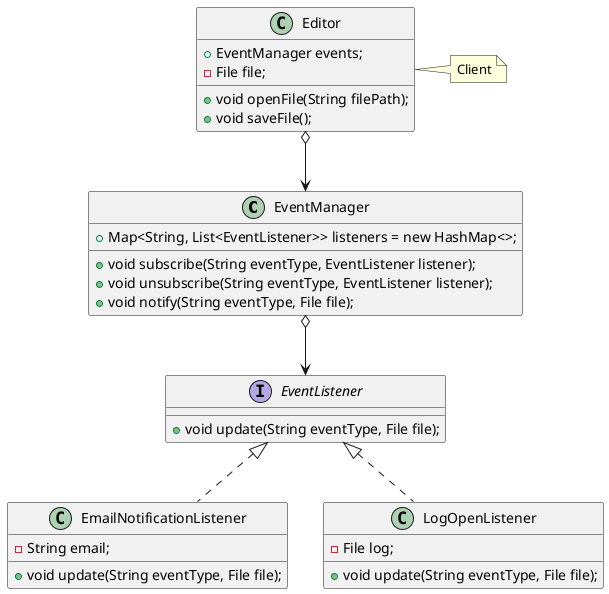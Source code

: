 @startuml
/'事件订阅'/
/'基础发布者'/
class EventManager{
  + Map<String, List<EventListener>> listeners = new HashMap<>;

  + void subscribe(String eventType, EventListener listener);
  + void unsubscribe(String eventType, EventListener listener);
  + void notify(String eventType, File file);
}

/'具体发布者， 由其他对象追踪'/
class Editor{
  + EventManager events;
  - File file;

  + void openFile(String filePath);
  + void saveFile();
}
Editor o-->EventManager

/'通用观察者接口'/
interface EventListener{
  + void update(String eventType, File file);
}

/'收到通知后发送邮件'/
class EmailNotificationListener{
  - String email;

  + void update(String eventType, File file);
}
EmailNotificationListener .up.|> EventListener

/'收到通知后在日志中记录一条消息'/
class LogOpenListener{
  - File log;

  + void update(String eventType, File file);
}
LogOpenListener .up.|> EventListener
EventManager o--> EventListener

note right of Editor: Client

@enduml
